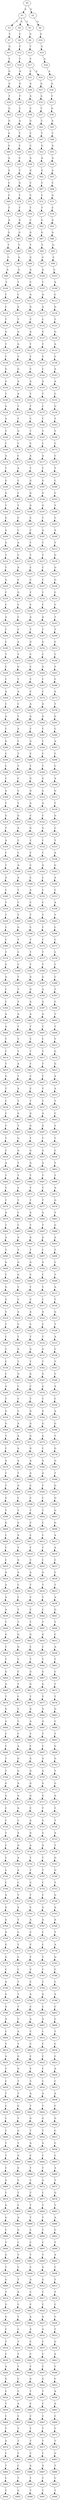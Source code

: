 strict digraph  {
	S0 -> S1 [ label = A ];
	S0 -> S2 [ label = G ];
	S1 -> S3 [ label = C ];
	S1 -> S4 [ label = A ];
	S1 -> S5 [ label = T ];
	S2 -> S6 [ label = G ];
	S3 -> S7 [ label = C ];
	S4 -> S8 [ label = C ];
	S5 -> S9 [ label = G ];
	S6 -> S10 [ label = A ];
	S7 -> S11 [ label = G ];
	S8 -> S12 [ label = C ];
	S9 -> S13 [ label = T ];
	S10 -> S14 [ label = G ];
	S11 -> S15 [ label = T ];
	S12 -> S16 [ label = T ];
	S13 -> S17 [ label = C ];
	S14 -> S18 [ label = A ];
	S15 -> S19 [ label = G ];
	S16 -> S20 [ label = A ];
	S17 -> S21 [ label = C ];
	S17 -> S22 [ label = A ];
	S18 -> S23 [ label = A ];
	S19 -> S24 [ label = A ];
	S20 -> S25 [ label = G ];
	S21 -> S26 [ label = A ];
	S22 -> S27 [ label = A ];
	S23 -> S28 [ label = A ];
	S24 -> S29 [ label = T ];
	S25 -> S30 [ label = T ];
	S26 -> S31 [ label = A ];
	S27 -> S32 [ label = A ];
	S28 -> S33 [ label = T ];
	S29 -> S34 [ label = G ];
	S30 -> S35 [ label = C ];
	S31 -> S36 [ label = C ];
	S32 -> S37 [ label = T ];
	S33 -> S38 [ label = G ];
	S34 -> S39 [ label = G ];
	S35 -> S40 [ label = A ];
	S36 -> S41 [ label = G ];
	S37 -> S42 [ label = T ];
	S38 -> S43 [ label = A ];
	S39 -> S44 [ label = G ];
	S40 -> S45 [ label = T ];
	S41 -> S46 [ label = C ];
	S42 -> S47 [ label = T ];
	S43 -> S48 [ label = C ];
	S44 -> S49 [ label = G ];
	S45 -> S50 [ label = C ];
	S46 -> S51 [ label = C ];
	S47 -> S52 [ label = G ];
	S48 -> S53 [ label = A ];
	S49 -> S54 [ label = A ];
	S50 -> S55 [ label = C ];
	S51 -> S56 [ label = A ];
	S52 -> S57 [ label = A ];
	S53 -> S58 [ label = A ];
	S54 -> S59 [ label = A ];
	S55 -> S60 [ label = T ];
	S56 -> S61 [ label = G ];
	S57 -> S62 [ label = G ];
	S58 -> S63 [ label = A ];
	S59 -> S64 [ label = C ];
	S60 -> S65 [ label = G ];
	S61 -> S66 [ label = C ];
	S62 -> S67 [ label = C ];
	S63 -> S68 [ label = C ];
	S64 -> S69 [ label = C ];
	S65 -> S70 [ label = T ];
	S66 -> S71 [ label = C ];
	S67 -> S72 [ label = C ];
	S68 -> S73 [ label = G ];
	S69 -> S74 [ label = T ];
	S70 -> S75 [ label = T ];
	S71 -> S76 [ label = T ];
	S72 -> S77 [ label = T ];
	S73 -> S78 [ label = C ];
	S74 -> S79 [ label = A ];
	S75 -> S80 [ label = G ];
	S76 -> S81 [ label = C ];
	S77 -> S82 [ label = G ];
	S78 -> S83 [ label = A ];
	S79 -> S84 [ label = G ];
	S80 -> S85 [ label = G ];
	S81 -> S86 [ label = G ];
	S82 -> S87 [ label = G ];
	S83 -> S88 [ label = A ];
	S84 -> S89 [ label = T ];
	S85 -> S90 [ label = T ];
	S86 -> S91 [ label = T ];
	S87 -> S92 [ label = T ];
	S88 -> S93 [ label = G ];
	S89 -> S94 [ label = C ];
	S90 -> S95 [ label = G ];
	S91 -> S96 [ label = G ];
	S92 -> S97 [ label = G ];
	S93 -> S98 [ label = C ];
	S94 -> S99 [ label = A ];
	S95 -> S100 [ label = A ];
	S96 -> S101 [ label = A ];
	S97 -> S102 [ label = A ];
	S98 -> S103 [ label = C ];
	S99 -> S104 [ label = T ];
	S100 -> S105 [ label = T ];
	S101 -> S106 [ label = C ];
	S102 -> S107 [ label = C ];
	S103 -> S108 [ label = A ];
	S104 -> S109 [ label = C ];
	S105 -> S110 [ label = C ];
	S106 -> S111 [ label = A ];
	S107 -> S112 [ label = A ];
	S108 -> S113 [ label = C ];
	S109 -> S114 [ label = C ];
	S110 -> S115 [ label = A ];
	S111 -> S116 [ label = G ];
	S112 -> S117 [ label = A ];
	S113 -> S118 [ label = G ];
	S114 -> S119 [ label = T ];
	S115 -> S120 [ label = T ];
	S116 -> S121 [ label = C ];
	S117 -> S122 [ label = C ];
	S118 -> S123 [ label = T ];
	S119 -> S124 [ label = G ];
	S120 -> S125 [ label = G ];
	S121 -> S126 [ label = A ];
	S122 -> S127 [ label = G ];
	S123 -> S128 [ label = G ];
	S124 -> S129 [ label = T ];
	S125 -> S130 [ label = G ];
	S126 -> S131 [ label = T ];
	S127 -> S132 [ label = T ];
	S128 -> S133 [ label = A ];
	S129 -> S134 [ label = T ];
	S130 -> S135 [ label = T ];
	S131 -> S136 [ label = T ];
	S132 -> S137 [ label = T ];
	S133 -> S138 [ label = C ];
	S134 -> S139 [ label = G ];
	S135 -> S140 [ label = G ];
	S136 -> S141 [ label = C ];
	S137 -> S142 [ label = C ];
	S138 -> S143 [ label = A ];
	S139 -> S144 [ label = G ];
	S140 -> S145 [ label = A ];
	S141 -> S146 [ label = A ];
	S142 -> S147 [ label = A ];
	S143 -> S148 [ label = A ];
	S144 -> S149 [ label = T ];
	S145 -> S150 [ label = A ];
	S146 -> S151 [ label = T ];
	S147 -> S152 [ label = T ];
	S148 -> S153 [ label = C ];
	S149 -> S154 [ label = G ];
	S150 -> S155 [ label = T ];
	S151 -> S156 [ label = T ];
	S152 -> S157 [ label = C ];
	S153 -> S158 [ label = G ];
	S154 -> S159 [ label = A ];
	S155 -> S160 [ label = T ];
	S156 -> S161 [ label = C ];
	S157 -> S162 [ label = C ];
	S158 -> S163 [ label = T ];
	S159 -> S164 [ label = T ];
	S160 -> S165 [ label = G ];
	S161 -> S166 [ label = T ];
	S162 -> S167 [ label = T ];
	S163 -> S168 [ label = T ];
	S164 -> S169 [ label = C ];
	S165 -> S170 [ label = C ];
	S166 -> S171 [ label = C ];
	S167 -> S172 [ label = C ];
	S168 -> S173 [ label = C ];
	S169 -> S174 [ label = A ];
	S170 -> S175 [ label = C ];
	S171 -> S176 [ label = A ];
	S172 -> S177 [ label = A ];
	S173 -> S178 [ label = C ];
	S174 -> S179 [ label = T ];
	S175 -> S180 [ label = A ];
	S176 -> S181 [ label = T ];
	S177 -> S182 [ label = T ];
	S178 -> S183 [ label = T ];
	S179 -> S184 [ label = G ];
	S180 -> S185 [ label = C ];
	S181 -> S186 [ label = G ];
	S182 -> S187 [ label = G ];
	S183 -> S188 [ label = C ];
	S184 -> S189 [ label = G ];
	S185 -> S190 [ label = C ];
	S186 -> S191 [ label = G ];
	S187 -> S192 [ label = G ];
	S188 -> S193 [ label = C ];
	S189 -> S194 [ label = T ];
	S190 -> S195 [ label = T ];
	S191 -> S196 [ label = G ];
	S192 -> S197 [ label = G ];
	S193 -> S198 [ label = T ];
	S194 -> S199 [ label = G ];
	S195 -> S200 [ label = C ];
	S196 -> S201 [ label = C ];
	S197 -> S202 [ label = C ];
	S198 -> S203 [ label = C ];
	S199 -> S204 [ label = A ];
	S200 -> S205 [ label = C ];
	S201 -> S206 [ label = C ];
	S202 -> S207 [ label = A ];
	S203 -> S208 [ label = A ];
	S204 -> S209 [ label = A ];
	S205 -> S210 [ label = A ];
	S206 -> S211 [ label = T ];
	S207 -> S212 [ label = T ];
	S208 -> S213 [ label = T ];
	S209 -> S214 [ label = T ];
	S210 -> S215 [ label = C ];
	S211 -> S216 [ label = T ];
	S212 -> S217 [ label = T ];
	S213 -> S218 [ label = G ];
	S214 -> S219 [ label = T ];
	S215 -> S220 [ label = A ];
	S216 -> S221 [ label = C ];
	S217 -> S222 [ label = C ];
	S218 -> S223 [ label = G ];
	S219 -> S224 [ label = G ];
	S220 -> S225 [ label = C ];
	S221 -> S226 [ label = C ];
	S222 -> S227 [ label = C ];
	S223 -> S228 [ label = G ];
	S224 -> S229 [ label = C ];
	S225 -> S230 [ label = G ];
	S226 -> S231 [ label = C ];
	S227 -> S232 [ label = C ];
	S228 -> S233 [ label = C ];
	S229 -> S234 [ label = C ];
	S230 -> S235 [ label = C ];
	S231 -> S236 [ label = C ];
	S232 -> S237 [ label = C ];
	S233 -> S238 [ label = C ];
	S234 -> S239 [ label = A ];
	S235 -> S240 [ label = C ];
	S236 -> S241 [ label = A ];
	S237 -> S242 [ label = A ];
	S238 -> S243 [ label = T ];
	S239 -> S244 [ label = C ];
	S240 -> S245 [ label = C ];
	S241 -> S246 [ label = T ];
	S242 -> S247 [ label = T ];
	S243 -> S248 [ label = T ];
	S244 -> S249 [ label = C ];
	S245 -> S250 [ label = A ];
	S246 -> S251 [ label = G ];
	S247 -> S252 [ label = G ];
	S248 -> S253 [ label = C ];
	S249 -> S254 [ label = T ];
	S250 -> S255 [ label = T ];
	S251 -> S256 [ label = C ];
	S252 -> S257 [ label = C ];
	S253 -> S258 [ label = C ];
	S254 -> S259 [ label = C ];
	S255 -> S260 [ label = G ];
	S256 -> S261 [ label = C ];
	S257 -> S262 [ label = A ];
	S258 -> S263 [ label = T ];
	S259 -> S264 [ label = C ];
	S260 -> S265 [ label = T ];
	S261 -> S266 [ label = C ];
	S262 -> S267 [ label = C ];
	S263 -> S268 [ label = C ];
	S264 -> S269 [ label = A ];
	S265 -> S270 [ label = A ];
	S266 -> S271 [ label = C ];
	S267 -> S272 [ label = C ];
	S268 -> S273 [ label = A ];
	S269 -> S274 [ label = C ];
	S270 -> S275 [ label = C ];
	S271 -> S276 [ label = A ];
	S272 -> S277 [ label = A ];
	S273 -> S278 [ label = T ];
	S274 -> S279 [ label = A ];
	S275 -> S280 [ label = T ];
	S276 -> S281 [ label = G ];
	S277 -> S282 [ label = G ];
	S278 -> S283 [ label = G ];
	S279 -> S284 [ label = C ];
	S280 -> S285 [ label = A ];
	S281 -> S286 [ label = C ];
	S282 -> S287 [ label = C ];
	S283 -> S288 [ label = C ];
	S284 -> S289 [ label = G ];
	S285 -> S290 [ label = C ];
	S286 -> S291 [ label = G ];
	S287 -> S292 [ label = C ];
	S288 -> S293 [ label = A ];
	S289 -> S294 [ label = C ];
	S290 -> S295 [ label = T ];
	S291 -> S296 [ label = C ];
	S292 -> S297 [ label = C ];
	S293 -> S298 [ label = C ];
	S294 -> S299 [ label = C ];
	S295 -> S300 [ label = T ];
	S296 -> S301 [ label = T ];
	S297 -> S302 [ label = T ];
	S298 -> S303 [ label = C ];
	S299 -> S304 [ label = C ];
	S300 -> S305 [ label = C ];
	S301 -> S306 [ label = G ];
	S302 -> S307 [ label = G ];
	S303 -> S308 [ label = A ];
	S304 -> S309 [ label = A ];
	S305 -> S310 [ label = C ];
	S306 -> S311 [ label = G ];
	S307 -> S312 [ label = G ];
	S308 -> S313 [ label = G ];
	S309 -> S314 [ label = T ];
	S310 -> S315 [ label = T ];
	S311 -> S316 [ label = A ];
	S312 -> S317 [ label = A ];
	S313 -> S318 [ label = T ];
	S314 -> S319 [ label = G ];
	S315 -> S320 [ label = G ];
	S316 -> S321 [ label = C ];
	S317 -> S322 [ label = C ];
	S318 -> S323 [ label = G ];
	S319 -> S324 [ label = T ];
	S320 -> S325 [ label = A ];
	S321 -> S326 [ label = G ];
	S322 -> S327 [ label = A ];
	S323 -> S328 [ label = C ];
	S324 -> S329 [ label = A ];
	S325 -> S330 [ label = C ];
	S326 -> S331 [ label = C ];
	S327 -> S332 [ label = C ];
	S328 -> S333 [ label = T ];
	S329 -> S334 [ label = C ];
	S330 -> S335 [ label = C ];
	S331 -> S336 [ label = C ];
	S332 -> S337 [ label = C ];
	S333 -> S338 [ label = A ];
	S334 -> S339 [ label = T ];
	S335 -> S340 [ label = A ];
	S336 -> S341 [ label = C ];
	S337 -> S342 [ label = A ];
	S338 -> S343 [ label = G ];
	S339 -> S344 [ label = A ];
	S340 -> S345 [ label = A ];
	S341 -> S346 [ label = C ];
	S342 -> S347 [ label = C ];
	S343 -> S348 [ label = A ];
	S344 -> S349 [ label = C ];
	S345 -> S350 [ label = T ];
	S346 -> S351 [ label = A ];
	S347 -> S352 [ label = C ];
	S348 -> S353 [ label = C ];
	S349 -> S354 [ label = T ];
	S350 -> S355 [ label = C ];
	S351 -> S356 [ label = C ];
	S352 -> S357 [ label = C ];
	S353 -> S358 [ label = A ];
	S354 -> S359 [ label = T ];
	S355 -> S360 [ label = T ];
	S356 -> S361 [ label = T ];
	S357 -> S362 [ label = T ];
	S358 -> S363 [ label = T ];
	S359 -> S364 [ label = C ];
	S360 -> S365 [ label = G ];
	S361 -> S366 [ label = C ];
	S362 -> S367 [ label = C ];
	S363 -> S368 [ label = C ];
	S364 -> S369 [ label = C ];
	S365 -> S370 [ label = T ];
	S366 -> S371 [ label = T ];
	S367 -> S372 [ label = T ];
	S368 -> S373 [ label = C ];
	S369 -> S374 [ label = T ];
	S370 -> S375 [ label = C ];
	S371 -> S376 [ label = T ];
	S372 -> S377 [ label = T ];
	S373 -> S378 [ label = C ];
	S374 -> S379 [ label = G ];
	S375 -> S380 [ label = C ];
	S376 -> S381 [ label = T ];
	S377 -> S382 [ label = T ];
	S378 -> S383 [ label = C ];
	S379 -> S384 [ label = A ];
	S380 -> S385 [ label = T ];
	S381 -> S386 [ label = G ];
	S382 -> S387 [ label = G ];
	S383 -> S388 [ label = C ];
	S384 -> S389 [ label = C ];
	S385 -> S390 [ label = T ];
	S386 -> S391 [ label = G ];
	S387 -> S392 [ label = A ];
	S388 -> S393 [ label = T ];
	S389 -> S394 [ label = C ];
	S390 -> S395 [ label = T ];
	S391 -> S396 [ label = A ];
	S392 -> S397 [ label = A ];
	S393 -> S398 [ label = C ];
	S394 -> S399 [ label = A ];
	S395 -> S400 [ label = A ];
	S396 -> S401 [ label = A ];
	S397 -> S402 [ label = A ];
	S398 -> S403 [ label = T ];
	S399 -> S404 [ label = A ];
	S400 -> S405 [ label = T ];
	S401 -> S406 [ label = T ];
	S402 -> S407 [ label = T ];
	S403 -> S408 [ label = T ];
	S404 -> S409 [ label = T ];
	S405 -> S410 [ label = T ];
	S406 -> S411 [ label = C ];
	S407 -> S412 [ label = C ];
	S408 -> S413 [ label = T ];
	S409 -> S414 [ label = C ];
	S410 -> S415 [ label = T ];
	S411 -> S416 [ label = T ];
	S412 -> S417 [ label = T ];
	S413 -> S418 [ label = G ];
	S414 -> S419 [ label = T ];
	S415 -> S420 [ label = A ];
	S416 -> S421 [ label = T ];
	S417 -> S422 [ label = T ];
	S418 -> S423 [ label = G ];
	S419 -> S424 [ label = G ];
	S420 -> S425 [ label = T ];
	S421 -> S426 [ label = C ];
	S422 -> S427 [ label = T ];
	S423 -> S428 [ label = A ];
	S424 -> S429 [ label = T ];
	S425 -> S430 [ label = A ];
	S426 -> S431 [ label = C ];
	S427 -> S432 [ label = T ];
	S428 -> S433 [ label = A ];
	S429 -> S434 [ label = C ];
	S430 -> S435 [ label = T ];
	S431 -> S436 [ label = T ];
	S432 -> S437 [ label = T ];
	S433 -> S438 [ label = T ];
	S434 -> S439 [ label = C ];
	S435 -> S440 [ label = G ];
	S436 -> S441 [ label = G ];
	S437 -> S442 [ label = A ];
	S438 -> S443 [ label = C ];
	S439 -> S444 [ label = T ];
	S440 -> S445 [ label = T ];
	S441 -> S446 [ label = G ];
	S442 -> S447 [ label = G ];
	S443 -> S448 [ label = T ];
	S444 -> S449 [ label = T ];
	S445 -> S450 [ label = G ];
	S446 -> S451 [ label = T ];
	S447 -> S452 [ label = T ];
	S448 -> S453 [ label = T ];
	S449 -> S454 [ label = T ];
	S450 -> S455 [ label = G ];
	S451 -> S456 [ label = G ];
	S452 -> S457 [ label = G ];
	S453 -> S458 [ label = C ];
	S454 -> S459 [ label = A ];
	S455 -> S460 [ label = T ];
	S456 -> S461 [ label = G ];
	S457 -> S462 [ label = A ];
	S458 -> S463 [ label = T ];
	S459 -> S464 [ label = T ];
	S460 -> S465 [ label = T ];
	S461 -> S466 [ label = T ];
	S462 -> S467 [ label = T ];
	S463 -> S468 [ label = T ];
	S464 -> S469 [ label = T ];
	S465 -> S470 [ label = C ];
	S466 -> S471 [ label = T ];
	S467 -> S472 [ label = T ];
	S468 -> S473 [ label = A ];
	S469 -> S474 [ label = T ];
	S470 -> S475 [ label = T ];
	S471 -> S476 [ label = T ];
	S472 -> S477 [ label = T ];
	S473 -> S478 [ label = G ];
	S474 -> S479 [ label = A ];
	S475 -> S480 [ label = C ];
	S476 -> S481 [ label = A ];
	S477 -> S482 [ label = A ];
	S478 -> S483 [ label = T ];
	S479 -> S484 [ label = T ];
	S480 -> S485 [ label = C ];
	S481 -> S486 [ label = T ];
	S482 -> S487 [ label = T ];
	S483 -> S488 [ label = G ];
	S484 -> S489 [ label = A ];
	S485 -> S490 [ label = A ];
	S486 -> S491 [ label = G ];
	S487 -> S492 [ label = G ];
	S488 -> S493 [ label = A ];
	S489 -> S494 [ label = T ];
	S490 -> S495 [ label = T ];
	S491 -> S496 [ label = T ];
	S492 -> S497 [ label = C ];
	S493 -> S498 [ label = T ];
	S494 -> S499 [ label = G ];
	S495 -> S500 [ label = G ];
	S496 -> S501 [ label = G ];
	S497 -> S502 [ label = A ];
	S498 -> S503 [ label = C ];
	S499 -> S504 [ label = T ];
	S500 -> S505 [ label = G ];
	S501 -> S506 [ label = C ];
	S502 -> S507 [ label = C ];
	S503 -> S508 [ label = T ];
	S504 -> S509 [ label = G ];
	S505 -> S510 [ label = T ];
	S506 -> S511 [ label = T ];
	S507 -> S512 [ label = T ];
	S508 -> S513 [ label = A ];
	S509 -> S514 [ label = G ];
	S510 -> S515 [ label = C ];
	S511 -> S516 [ label = C ];
	S512 -> S517 [ label = C ];
	S513 -> S518 [ label = T ];
	S514 -> S519 [ label = T ];
	S515 -> S520 [ label = A ];
	S516 -> S521 [ label = A ];
	S517 -> S522 [ label = A ];
	S518 -> S523 [ label = G ];
	S519 -> S524 [ label = T ];
	S520 -> S525 [ label = C ];
	S521 -> S526 [ label = C ];
	S522 -> S527 [ label = C ];
	S523 -> S528 [ label = T ];
	S524 -> S529 [ label = C ];
	S525 -> S530 [ label = T ];
	S526 -> S531 [ label = T ];
	S527 -> S532 [ label = T ];
	S528 -> S533 [ label = A ];
	S529 -> S534 [ label = T ];
	S530 -> S535 [ label = G ];
	S531 -> S536 [ label = G ];
	S532 -> S537 [ label = G ];
	S533 -> S538 [ label = C ];
	S534 -> S539 [ label = C ];
	S535 -> S540 [ label = T ];
	S536 -> S541 [ label = T ];
	S537 -> S542 [ label = T ];
	S538 -> S543 [ label = T ];
	S539 -> S544 [ label = C ];
	S540 -> S545 [ label = G ];
	S541 -> S546 [ label = G ];
	S542 -> S547 [ label = G ];
	S543 -> S548 [ label = C ];
	S544 -> S549 [ label = A ];
	S545 -> S550 [ label = C ];
	S546 -> S551 [ label = C ];
	S547 -> S552 [ label = G ];
	S548 -> S553 [ label = A ];
	S549 -> S554 [ label = T ];
	S550 -> S555 [ label = C ];
	S551 -> S556 [ label = T ];
	S552 -> S557 [ label = T ];
	S553 -> S558 [ label = C ];
	S554 -> S559 [ label = G ];
	S555 -> S560 [ label = C ];
	S556 -> S561 [ label = G ];
	S557 -> S562 [ label = G ];
	S558 -> S563 [ label = A ];
	S559 -> S564 [ label = G ];
	S560 -> S565 [ label = A ];
	S561 -> S566 [ label = G ];
	S562 -> S567 [ label = G ];
	S563 -> S568 [ label = G ];
	S564 -> S569 [ label = T ];
	S565 -> S570 [ label = A ];
	S566 -> S571 [ label = G ];
	S567 -> S572 [ label = G ];
	S568 -> S573 [ label = T ];
	S569 -> S574 [ label = C ];
	S570 -> S575 [ label = A ];
	S571 -> S576 [ label = G ];
	S572 -> S577 [ label = C ];
	S573 -> S578 [ label = G ];
	S574 -> S579 [ label = A ];
	S575 -> S580 [ label = A ];
	S576 -> S581 [ label = A ];
	S577 -> S582 [ label = A ];
	S578 -> S583 [ label = G ];
	S579 -> S584 [ label = C ];
	S580 -> S585 [ label = T ];
	S581 -> S586 [ label = A ];
	S582 -> S587 [ label = A ];
	S583 -> S588 [ label = T ];
	S584 -> S589 [ label = T ];
	S585 -> S590 [ label = G ];
	S586 -> S591 [ label = C ];
	S587 -> S592 [ label = T ];
	S588 -> S593 [ label = G ];
	S589 -> S594 [ label = G ];
	S590 -> S595 [ label = C ];
	S591 -> S596 [ label = C ];
	S592 -> S597 [ label = C ];
	S593 -> S598 [ label = G ];
	S594 -> S599 [ label = T ];
	S595 -> S600 [ label = T ];
	S596 -> S601 [ label = T ];
	S597 -> S602 [ label = T ];
	S598 -> S603 [ label = G ];
	S599 -> S604 [ label = G ];
	S600 -> S605 [ label = G ];
	S601 -> S606 [ label = C ];
	S602 -> S607 [ label = C ];
	S603 -> S608 [ label = G ];
	S604 -> S609 [ label = C ];
	S605 -> S610 [ label = A ];
	S606 -> S611 [ label = C ];
	S607 -> S612 [ label = C ];
	S608 -> S613 [ label = A ];
	S609 -> S614 [ label = C ];
	S610 -> S615 [ label = T ];
	S611 -> S616 [ label = T ];
	S612 -> S617 [ label = T ];
	S613 -> S618 [ label = A ];
	S614 -> S619 [ label = C ];
	S615 -> S620 [ label = G ];
	S616 -> S621 [ label = C ];
	S617 -> S622 [ label = C ];
	S618 -> S623 [ label = C ];
	S619 -> S624 [ label = A ];
	S620 -> S625 [ label = A ];
	S621 -> S626 [ label = A ];
	S622 -> S627 [ label = A ];
	S623 -> S628 [ label = C ];
	S624 -> S629 [ label = A ];
	S625 -> S630 [ label = C ];
	S626 -> S631 [ label = T ];
	S627 -> S632 [ label = T ];
	S628 -> S633 [ label = T ];
	S629 -> S634 [ label = A ];
	S630 -> S635 [ label = C ];
	S631 -> S636 [ label = C ];
	S632 -> S637 [ label = T ];
	S633 -> S638 [ label = A ];
	S634 -> S639 [ label = A ];
	S635 -> S640 [ label = T ];
	S636 -> S641 [ label = C ];
	S637 -> S642 [ label = C ];
	S638 -> S643 [ label = G ];
	S639 -> S644 [ label = T ];
	S640 -> S645 [ label = T ];
	S641 -> S646 [ label = T ];
	S642 -> S647 [ label = T ];
	S643 -> S648 [ label = T ];
	S644 -> S649 [ label = G ];
	S645 -> S650 [ label = G ];
	S646 -> S651 [ label = G ];
	S647 -> S652 [ label = G ];
	S648 -> S653 [ label = C ];
	S649 -> S654 [ label = C ];
	S650 -> S655 [ label = G ];
	S651 -> S656 [ label = C ];
	S652 -> S657 [ label = C ];
	S653 -> S658 [ label = A ];
	S654 -> S659 [ label = T ];
	S655 -> S660 [ label = C ];
	S656 -> S661 [ label = T ];
	S657 -> S662 [ label = T ];
	S658 -> S663 [ label = T ];
	S659 -> S664 [ label = G ];
	S660 -> S665 [ label = C ];
	S661 -> S666 [ label = G ];
	S662 -> S667 [ label = G ];
	S663 -> S668 [ label = C ];
	S664 -> S669 [ label = A ];
	S665 -> S670 [ label = T ];
	S666 -> S671 [ label = G ];
	S667 -> S672 [ label = G ];
	S668 -> S673 [ label = T ];
	S669 -> S674 [ label = T ];
	S670 -> S675 [ label = C ];
	S671 -> S676 [ label = T ];
	S672 -> S677 [ label = T ];
	S673 -> S678 [ label = T ];
	S674 -> S679 [ label = G ];
	S675 -> S680 [ label = C ];
	S676 -> S681 [ label = G ];
	S677 -> S682 [ label = A ];
	S678 -> S683 [ label = G ];
	S679 -> S684 [ label = A ];
	S680 -> S685 [ label = C ];
	S681 -> S686 [ label = A ];
	S682 -> S687 [ label = A ];
	S683 -> S688 [ label = C ];
	S684 -> S689 [ label = C ];
	S685 -> S690 [ label = C ];
	S686 -> S691 [ label = T ];
	S687 -> S692 [ label = T ];
	S688 -> S693 [ label = T ];
	S689 -> S694 [ label = C ];
	S690 -> S695 [ label = A ];
	S691 -> S696 [ label = C ];
	S692 -> S697 [ label = C ];
	S693 -> S698 [ label = G ];
	S694 -> S699 [ label = T ];
	S695 -> S700 [ label = G ];
	S696 -> S701 [ label = A ];
	S697 -> S702 [ label = A ];
	S698 -> S703 [ label = G ];
	S699 -> S704 [ label = T ];
	S700 -> S705 [ label = G ];
	S701 -> S706 [ label = G ];
	S702 -> S707 [ label = G ];
	S703 -> S708 [ label = T ];
	S704 -> S709 [ label = G ];
	S705 -> S710 [ label = A ];
	S706 -> S711 [ label = G ];
	S707 -> S712 [ label = G ];
	S708 -> S713 [ label = G ];
	S709 -> S714 [ label = G ];
	S710 -> S715 [ label = G ];
	S711 -> S716 [ label = G ];
	S712 -> S717 [ label = G ];
	S713 -> S718 [ label = A ];
	S714 -> S719 [ label = C ];
	S715 -> S720 [ label = G ];
	S716 -> S721 [ label = C ];
	S717 -> S722 [ label = T ];
	S718 -> S723 [ label = T ];
	S719 -> S724 [ label = C ];
	S720 -> S725 [ label = C ];
	S721 -> S726 [ label = A ];
	S722 -> S727 [ label = G ];
	S723 -> S728 [ label = T ];
	S724 -> S729 [ label = T ];
	S725 -> S730 [ label = A ];
	S726 -> S731 [ label = G ];
	S727 -> S732 [ label = G ];
	S728 -> S733 [ label = A ];
	S729 -> S734 [ label = C ];
	S730 -> S735 [ label = G ];
	S731 -> S736 [ label = A ];
	S732 -> S737 [ label = A ];
	S733 -> S738 [ label = T ];
	S734 -> S739 [ label = C ];
	S735 -> S740 [ label = A ];
	S736 -> S741 [ label = T ];
	S737 -> S742 [ label = T ];
	S738 -> S743 [ label = G ];
	S739 -> S744 [ label = C ];
	S740 -> S745 [ label = A ];
	S741 -> S746 [ label = T ];
	S742 -> S747 [ label = T ];
	S743 -> S748 [ label = G ];
	S744 -> S749 [ label = C ];
	S745 -> S750 [ label = C ];
	S746 -> S751 [ label = C ];
	S747 -> S752 [ label = C ];
	S748 -> S753 [ label = T ];
	S749 -> S754 [ label = A ];
	S750 -> S755 [ label = T ];
	S751 -> S756 [ label = T ];
	S752 -> S757 [ label = C ];
	S753 -> S758 [ label = G ];
	S754 -> S759 [ label = G ];
	S755 -> S760 [ label = A ];
	S756 -> S761 [ label = C ];
	S757 -> S762 [ label = A ];
	S758 -> S763 [ label = A ];
	S759 -> S764 [ label = G ];
	S760 -> S765 [ label = T ];
	S761 -> S766 [ label = A ];
	S762 -> S767 [ label = A ];
	S763 -> S768 [ label = A ];
	S764 -> S769 [ label = A ];
	S765 -> S770 [ label = C ];
	S766 -> S771 [ label = C ];
	S767 -> S772 [ label = C ];
	S768 -> S773 [ label = T ];
	S769 -> S774 [ label = G ];
	S770 -> S775 [ label = T ];
	S771 -> S776 [ label = C ];
	S772 -> S777 [ label = C ];
	S773 -> S778 [ label = A ];
	S774 -> S779 [ label = G ];
	S775 -> S780 [ label = C ];
	S776 -> S781 [ label = T ];
	S777 -> S782 [ label = T ];
	S778 -> S783 [ label = G ];
	S779 -> S784 [ label = C ];
	S780 -> S785 [ label = C ];
	S781 -> S786 [ label = C ];
	S782 -> S787 [ label = C ];
	S783 -> S788 [ label = C ];
	S784 -> S789 [ label = A ];
	S785 -> S790 [ label = T ];
	S786 -> S791 [ label = C ];
	S787 -> S792 [ label = C ];
	S788 -> S793 [ label = C ];
	S789 -> S794 [ label = G ];
	S790 -> S795 [ label = T ];
	S791 -> S796 [ label = A ];
	S792 -> S797 [ label = A ];
	S793 -> S798 [ label = A ];
	S794 -> S799 [ label = A ];
	S795 -> S800 [ label = T ];
	S796 -> S801 [ label = C ];
	S797 -> S802 [ label = C ];
	S798 -> S803 [ label = C ];
	S799 -> S804 [ label = A ];
	S800 -> S805 [ label = C ];
	S801 -> S806 [ label = A ];
	S802 -> S807 [ label = A ];
	S803 -> S808 [ label = C ];
	S804 -> S809 [ label = C ];
	S805 -> S810 [ label = A ];
	S806 -> S811 [ label = C ];
	S807 -> S812 [ label = C ];
	S808 -> S813 [ label = T ];
	S809 -> S814 [ label = T ];
	S810 -> S815 [ label = T ];
	S811 -> S816 [ label = C ];
	S812 -> S817 [ label = C ];
	S813 -> S818 [ label = C ];
	S814 -> S819 [ label = A ];
	S815 -> S820 [ label = G ];
	S816 -> S821 [ label = C ];
	S817 -> S822 [ label = C ];
	S818 -> S823 [ label = C ];
	S819 -> S824 [ label = T ];
	S820 -> S825 [ label = G ];
	S821 -> S826 [ label = C ];
	S822 -> S827 [ label = C ];
	S823 -> S828 [ label = A ];
	S824 -> S829 [ label = C ];
	S825 -> S830 [ label = T ];
	S826 -> S831 [ label = C ];
	S827 -> S832 [ label = C ];
	S828 -> S833 [ label = C ];
	S829 -> S834 [ label = T ];
	S830 -> S835 [ label = T ];
	S831 -> S836 [ label = A ];
	S832 -> S837 [ label = A ];
	S833 -> S838 [ label = A ];
	S834 -> S839 [ label = C ];
	S835 -> S840 [ label = G ];
	S836 -> S841 [ label = T ];
	S837 -> S842 [ label = T ];
	S838 -> S843 [ label = C ];
	S839 -> S844 [ label = C ];
	S840 -> S845 [ label = T ];
	S841 -> S846 [ label = G ];
	S842 -> S847 [ label = G ];
	S843 -> S848 [ label = G ];
	S844 -> S849 [ label = T ];
	S845 -> S850 [ label = G ];
	S846 -> S851 [ label = T ];
	S847 -> S852 [ label = T ];
	S848 -> S853 [ label = C ];
	S849 -> S854 [ label = T ];
	S850 -> S855 [ label = T ];
	S851 -> S856 [ label = A ];
	S852 -> S857 [ label = A ];
	S853 -> S858 [ label = C ];
	S854 -> S859 [ label = T ];
	S855 -> S860 [ label = G ];
	S856 -> S861 [ label = C ];
	S857 -> S862 [ label = C ];
	S858 -> S863 [ label = C ];
	S859 -> S864 [ label = C ];
	S860 -> S865 [ label = G ];
	S861 -> S866 [ label = T ];
	S862 -> S867 [ label = T ];
	S863 -> S868 [ label = A ];
	S864 -> S869 [ label = A ];
	S865 -> S870 [ label = C ];
	S866 -> S871 [ label = C ];
	S867 -> S872 [ label = A ];
	S868 -> S873 [ label = T ];
	S869 -> S874 [ label = T ];
	S870 -> S875 [ label = T ];
	S871 -> S876 [ label = C ];
	S872 -> S877 [ label = C ];
	S873 -> S878 [ label = G ];
	S874 -> S879 [ label = G ];
	S875 -> S880 [ label = C ];
	S876 -> S881 [ label = T ];
	S877 -> S882 [ label = T ];
	S878 -> S883 [ label = T ];
	S879 -> S884 [ label = G ];
	S880 -> S885 [ label = A ];
	S881 -> S886 [ label = T ];
	S882 -> S887 [ label = T ];
	S883 -> S888 [ label = A ];
	S884 -> S889 [ label = T ];
	S885 -> S890 [ label = G ];
	S886 -> S891 [ label = C ];
	S887 -> S892 [ label = T ];
	S888 -> S893 [ label = C ];
	S889 -> S894 [ label = T ];
	S890 -> S895 [ label = C ];
	S891 -> S896 [ label = C ];
	S892 -> S897 [ label = C ];
	S893 -> S898 [ label = T ];
	S894 -> S899 [ label = G ];
	S895 -> S900 [ label = T ];
	S896 -> S901 [ label = T ];
	S897 -> S902 [ label = T ];
	S898 -> S903 [ label = A ];
	S899 -> S904 [ label = T ];
	S900 -> S905 [ label = C ];
	S901 -> S906 [ label = C ];
	S902 -> S907 [ label = G ];
	S903 -> S908 [ label = C ];
	S904 -> S909 [ label = G ];
	S905 -> S910 [ label = T ];
	S906 -> S911 [ label = A ];
	S907 -> S912 [ label = G ];
	S908 -> S913 [ label = T ];
	S909 -> S914 [ label = T ];
	S910 -> S915 [ label = A ];
	S911 -> S916 [ label = C ];
	S912 -> S917 [ label = C ];
	S913 -> S918 [ label = T ];
	S914 -> S919 [ label = G ];
	S915 -> S920 [ label = C ];
	S916 -> S921 [ label = C ];
	S917 -> S922 [ label = C ];
	S918 -> S923 [ label = C ];
	S919 -> S924 [ label = G ];
	S920 -> S925 [ label = T ];
	S921 -> S926 [ label = A ];
	S922 -> S927 [ label = A ];
	S923 -> S928 [ label = C ];
	S924 -> S929 [ label = C ];
	S925 -> S930 [ label = C ];
	S926 -> S931 [ label = A ];
	S927 -> S932 [ label = A ];
	S928 -> S933 [ label = T ];
	S929 -> S934 [ label = T ];
	S930 -> S935 [ label = T ];
	S931 -> S936 [ label = C ];
	S932 -> S937 [ label = C ];
	S933 -> S938 [ label = G ];
	S934 -> S939 [ label = C ];
	S935 -> S940 [ label = T ];
	S936 -> S941 [ label = C ];
	S937 -> S942 [ label = C ];
	S938 -> S943 [ label = A ];
	S939 -> S944 [ label = A ];
	S940 -> S945 [ label = T ];
	S941 -> S946 [ label = T ];
	S942 -> S947 [ label = T ];
	S943 -> S948 [ label = C ];
	S944 -> S949 [ label = G ];
	S945 -> S950 [ label = C ];
	S946 -> S951 [ label = G ];
	S947 -> S952 [ label = G ];
	S948 -> S953 [ label = C ];
	S949 -> S954 [ label = C ];
	S950 -> S955 [ label = C ];
	S951 -> S956 [ label = T ];
	S952 -> S957 [ label = T ];
	S953 -> S958 [ label = A ];
	S954 -> S959 [ label = T ];
	S955 -> S960 [ label = A ];
	S956 -> S961 [ label = C ];
	S957 -> S962 [ label = C ];
	S958 -> S963 [ label = A ];
	S959 -> S964 [ label = C ];
	S960 -> S965 [ label = C ];
	S961 -> S966 [ label = C ];
	S962 -> S967 [ label = C ];
	S963 -> S968 [ label = C ];
	S964 -> S969 [ label = T ];
	S965 -> S970 [ label = T ];
	S966 -> S971 [ label = T ];
	S967 -> S972 [ label = T ];
	S968 -> S973 [ label = C ];
	S969 -> S974 [ label = A ];
	S970 -> S975 [ label = T ];
	S971 -> S976 [ label = T ];
	S972 -> S977 [ label = T ];
	S973 -> S978 [ label = T ];
	S974 -> S979 [ label = C ];
	S975 -> S980 [ label = C ];
	S976 -> S981 [ label = C ];
	S977 -> S982 [ label = C ];
	S978 -> S983 [ label = G ];
	S979 -> S984 [ label = T ];
	S980 -> S985 [ label = C ];
	S981 -> S986 [ label = A ];
	S982 -> S987 [ label = A ];
	S983 -> S988 [ label = T ];
	S984 -> S989 [ label = C ];
	S985 -> S990 [ label = T ];
	S986 -> S991 [ label = T ];
	S987 -> S992 [ label = T ];
	S988 -> S993 [ label = C ];
	S989 -> S994 [ label = T ];
	S990 -> S995 [ label = G ];
	S991 -> S996 [ label = T ];
	S992 -> S997 [ label = T ];
	S993 -> S998 [ label = T ];
}
